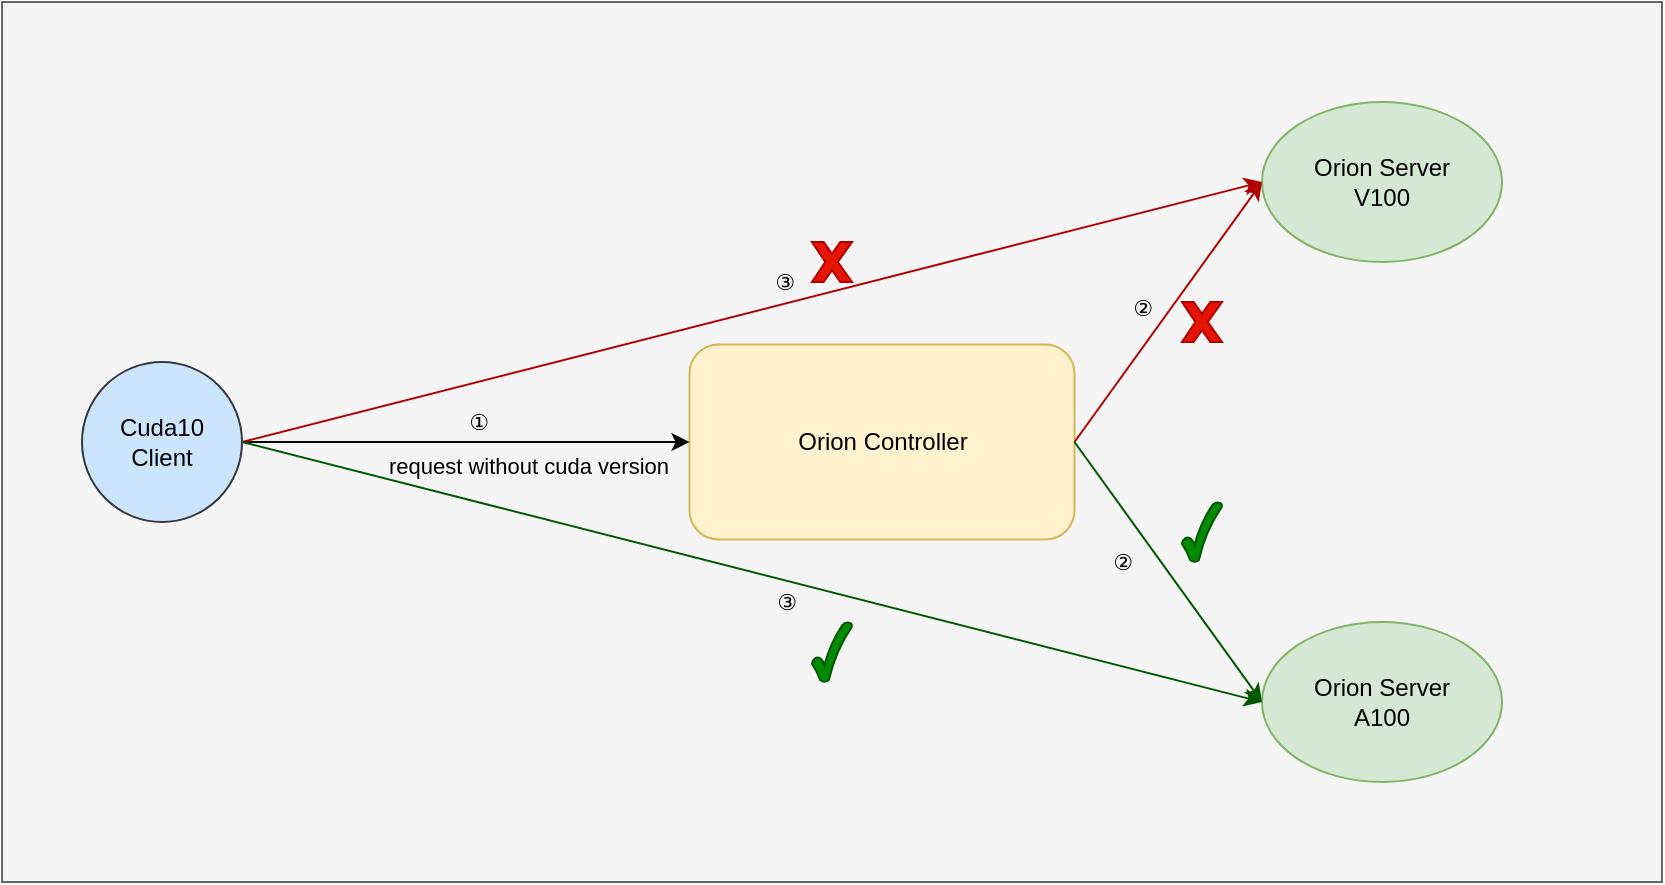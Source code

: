 <mxfile version="20.5.3" type="github">
  <diagram id="USqdIcjxHyTTdfD3UIQd" name="Page-1">
    <mxGraphModel dx="1426" dy="800" grid="1" gridSize="10" guides="1" tooltips="1" connect="1" arrows="1" fold="1" page="1" pageScale="1" pageWidth="850" pageHeight="1100" math="0" shadow="0">
      <root>
        <mxCell id="0" />
        <mxCell id="1" parent="0" />
        <mxCell id="RXHP4-9eJweDX5Msyozr-1" value="" style="rounded=0;whiteSpace=wrap;html=1;fillColor=#f5f5f5;strokeColor=#666666;fontColor=#333333;" vertex="1" parent="1">
          <mxGeometry x="80" y="160" width="830" height="440" as="geometry" />
        </mxCell>
        <mxCell id="RXHP4-9eJweDX5Msyozr-2" value="Orion Controller" style="rounded=1;whiteSpace=wrap;html=1;fillColor=#fff2cc;strokeColor=#d6b656;" vertex="1" parent="1">
          <mxGeometry x="423.75" y="331.25" width="192.5" height="97.5" as="geometry" />
        </mxCell>
        <mxCell id="RXHP4-9eJweDX5Msyozr-4" value="Cuda10&lt;br&gt;Client" style="ellipse;whiteSpace=wrap;html=1;aspect=fixed;fillColor=#cce5ff;strokeColor=#36393d;" vertex="1" parent="1">
          <mxGeometry x="120" y="340" width="80" height="80" as="geometry" />
        </mxCell>
        <mxCell id="RXHP4-9eJweDX5Msyozr-5" value="" style="endArrow=classic;html=1;rounded=0;exitX=1;exitY=0.5;exitDx=0;exitDy=0;entryX=0;entryY=0.5;entryDx=0;entryDy=0;" edge="1" parent="1" source="RXHP4-9eJweDX5Msyozr-4" target="RXHP4-9eJweDX5Msyozr-2">
          <mxGeometry width="50" height="50" relative="1" as="geometry">
            <mxPoint x="400" y="430" as="sourcePoint" />
            <mxPoint x="420" y="380" as="targetPoint" />
          </mxGeometry>
        </mxCell>
        <mxCell id="RXHP4-9eJweDX5Msyozr-12" value="①" style="edgeLabel;html=1;align=center;verticalAlign=middle;resizable=0;points=[];labelBackgroundColor=none;" vertex="1" connectable="0" parent="RXHP4-9eJweDX5Msyozr-5">
          <mxGeometry x="0.056" y="2" relative="1" as="geometry">
            <mxPoint y="-8" as="offset" />
          </mxGeometry>
        </mxCell>
        <mxCell id="RXHP4-9eJweDX5Msyozr-6" value="Orion Server&lt;br&gt;V100" style="ellipse;whiteSpace=wrap;html=1;fillColor=#d5e8d4;strokeColor=#82b366;" vertex="1" parent="1">
          <mxGeometry x="710" y="210" width="120" height="80" as="geometry" />
        </mxCell>
        <mxCell id="RXHP4-9eJweDX5Msyozr-7" value="Orion Server&lt;br&gt;A100" style="ellipse;whiteSpace=wrap;html=1;fillColor=#d5e8d4;strokeColor=#82b366;" vertex="1" parent="1">
          <mxGeometry x="710" y="470" width="120" height="80" as="geometry" />
        </mxCell>
        <mxCell id="RXHP4-9eJweDX5Msyozr-8" value="" style="endArrow=classic;html=1;rounded=0;entryX=0;entryY=0.5;entryDx=0;entryDy=0;exitX=1;exitY=0.5;exitDx=0;exitDy=0;fillColor=#e51400;strokeColor=#B20000;" edge="1" parent="1" source="RXHP4-9eJweDX5Msyozr-2" target="RXHP4-9eJweDX5Msyozr-6">
          <mxGeometry width="50" height="50" relative="1" as="geometry">
            <mxPoint x="380" y="400" as="sourcePoint" />
            <mxPoint x="430" y="350" as="targetPoint" />
          </mxGeometry>
        </mxCell>
        <mxCell id="RXHP4-9eJweDX5Msyozr-13" value="②" style="edgeLabel;html=1;align=center;verticalAlign=middle;resizable=0;points=[];labelBackgroundColor=none;labelBorderColor=none;" vertex="1" connectable="0" parent="RXHP4-9eJweDX5Msyozr-8">
          <mxGeometry x="0.005" y="3" relative="1" as="geometry">
            <mxPoint x="-11" as="offset" />
          </mxGeometry>
        </mxCell>
        <mxCell id="RXHP4-9eJweDX5Msyozr-9" value="" style="endArrow=classic;html=1;rounded=0;entryX=0;entryY=0.5;entryDx=0;entryDy=0;exitX=1;exitY=0.5;exitDx=0;exitDy=0;fillColor=#008a00;strokeColor=#005700;" edge="1" parent="1" source="RXHP4-9eJweDX5Msyozr-2" target="RXHP4-9eJweDX5Msyozr-7">
          <mxGeometry width="50" height="50" relative="1" as="geometry">
            <mxPoint x="626.25" y="390" as="sourcePoint" />
            <mxPoint x="720" y="260" as="targetPoint" />
          </mxGeometry>
        </mxCell>
        <mxCell id="RXHP4-9eJweDX5Msyozr-15" value="②" style="edgeLabel;html=1;align=center;verticalAlign=middle;resizable=0;points=[];labelBackgroundColor=none;" vertex="1" connectable="0" parent="RXHP4-9eJweDX5Msyozr-9">
          <mxGeometry x="-0.235" y="-4" relative="1" as="geometry">
            <mxPoint x="-9" y="8" as="offset" />
          </mxGeometry>
        </mxCell>
        <mxCell id="RXHP4-9eJweDX5Msyozr-10" value="" style="endArrow=classic;html=1;rounded=0;exitX=1;exitY=0.5;exitDx=0;exitDy=0;fillColor=#e51400;strokeColor=#B20000;" edge="1" parent="1" source="RXHP4-9eJweDX5Msyozr-4">
          <mxGeometry width="50" height="50" relative="1" as="geometry">
            <mxPoint x="280" y="380" as="sourcePoint" />
            <mxPoint x="710" y="250" as="targetPoint" />
          </mxGeometry>
        </mxCell>
        <mxCell id="RXHP4-9eJweDX5Msyozr-16" value="③" style="edgeLabel;html=1;align=center;verticalAlign=middle;resizable=0;points=[];fontColor=none;labelBackgroundColor=none;" vertex="1" connectable="0" parent="RXHP4-9eJweDX5Msyozr-10">
          <mxGeometry x="0.032" y="2" relative="1" as="geometry">
            <mxPoint x="8" y="-11" as="offset" />
          </mxGeometry>
        </mxCell>
        <mxCell id="RXHP4-9eJweDX5Msyozr-11" value="" style="endArrow=classic;html=1;rounded=0;exitX=1;exitY=0.5;exitDx=0;exitDy=0;entryX=0;entryY=0.5;entryDx=0;entryDy=0;fillColor=#008a00;strokeColor=#005700;" edge="1" parent="1" source="RXHP4-9eJweDX5Msyozr-4" target="RXHP4-9eJweDX5Msyozr-7">
          <mxGeometry width="50" height="50" relative="1" as="geometry">
            <mxPoint x="620" y="520" as="sourcePoint" />
            <mxPoint x="670" y="470" as="targetPoint" />
          </mxGeometry>
        </mxCell>
        <mxCell id="RXHP4-9eJweDX5Msyozr-17" value="③" style="edgeLabel;html=1;align=center;verticalAlign=middle;resizable=0;points=[];fontColor=none;labelBackgroundColor=none;" vertex="1" connectable="0" parent="RXHP4-9eJweDX5Msyozr-11">
          <mxGeometry x="0.112" y="-1" relative="1" as="geometry">
            <mxPoint x="-11" y="7" as="offset" />
          </mxGeometry>
        </mxCell>
        <mxCell id="RXHP4-9eJweDX5Msyozr-18" value="" style="verticalLabelPosition=bottom;verticalAlign=top;html=1;shape=mxgraph.basic.x;labelBackgroundColor=none;labelBorderColor=none;fontColor=#ffffff;fillColor=#e51400;strokeColor=#B20000;" vertex="1" parent="1">
          <mxGeometry x="485" y="280" width="20" height="20" as="geometry" />
        </mxCell>
        <mxCell id="RXHP4-9eJweDX5Msyozr-19" value="" style="verticalLabelPosition=bottom;verticalAlign=top;html=1;shape=mxgraph.basic.x;labelBackgroundColor=none;labelBorderColor=none;fontColor=#ffffff;fillColor=#e51400;strokeColor=#B20000;" vertex="1" parent="1">
          <mxGeometry x="670" y="310" width="20" height="20" as="geometry" />
        </mxCell>
        <mxCell id="RXHP4-9eJweDX5Msyozr-22" value="" style="verticalLabelPosition=bottom;verticalAlign=top;html=1;shape=mxgraph.basic.tick;labelBackgroundColor=none;labelBorderColor=none;fontColor=#ffffff;fillColor=#008a00;strokeColor=#005700;" vertex="1" parent="1">
          <mxGeometry x="485" y="470" width="20" height="30" as="geometry" />
        </mxCell>
        <mxCell id="RXHP4-9eJweDX5Msyozr-23" value="" style="verticalLabelPosition=bottom;verticalAlign=top;html=1;shape=mxgraph.basic.tick;labelBackgroundColor=none;labelBorderColor=none;fontColor=#ffffff;fillColor=#008a00;strokeColor=#005700;" vertex="1" parent="1">
          <mxGeometry x="670" y="410" width="20" height="30" as="geometry" />
        </mxCell>
        <mxCell id="RXHP4-9eJweDX5Msyozr-27" value="&lt;font style=&quot;font-size: 11px;&quot;&gt;request without cuda version&lt;/font&gt;" style="edgeLabel;html=1;align=center;verticalAlign=middle;resizable=0;points=[];labelBackgroundColor=none;" vertex="1" connectable="0" parent="1">
          <mxGeometry x="350" y="380" as="geometry">
            <mxPoint x="-7" y="12" as="offset" />
          </mxGeometry>
        </mxCell>
      </root>
    </mxGraphModel>
  </diagram>
</mxfile>
